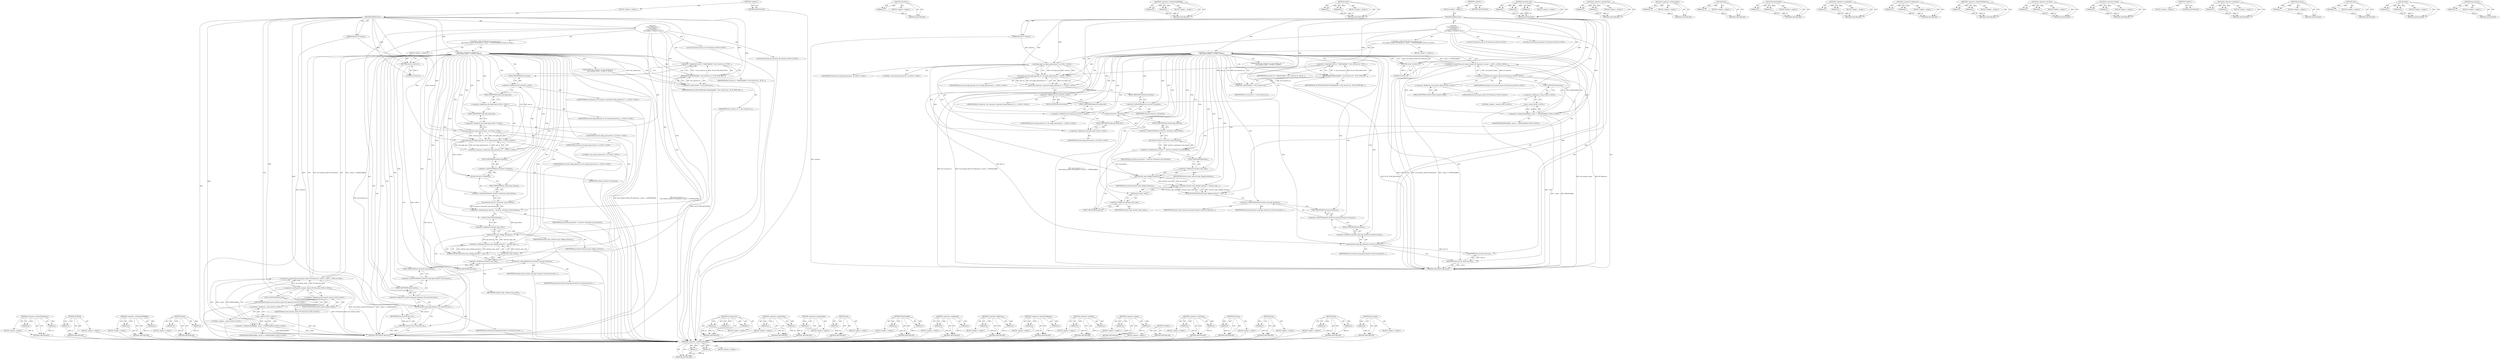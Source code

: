 digraph "pp_instance" {
vulnerable_193 [label=<(METHOD,&lt;operator&gt;.indirectIndexAccess)>];
vulnerable_194 [label=<(PARAM,p1)>];
vulnerable_195 [label=<(PARAM,p2)>];
vulnerable_196 [label=<(BLOCK,&lt;empty&gt;,&lt;empty&gt;)>];
vulnerable_197 [label=<(METHOD_RETURN,ANY)>];
vulnerable_175 [label=<(METHOD,DCHECK)>];
vulnerable_176 [label=<(PARAM,p1)>];
vulnerable_177 [label=<(BLOCK,&lt;empty&gt;,&lt;empty&gt;)>];
vulnerable_178 [label=<(METHOD_RETURN,ANY)>];
vulnerable_128 [label=<(METHOD,&lt;operator&gt;.arithmeticShiftRight)>];
vulnerable_129 [label=<(PARAM,p1)>];
vulnerable_130 [label=<(PARAM,p2)>];
vulnerable_131 [label=<(BLOCK,&lt;empty&gt;,&lt;empty&gt;)>];
vulnerable_132 [label=<(METHOD_RETURN,ANY)>];
vulnerable_151 [label=<(METHOD,insert)>];
vulnerable_152 [label=<(PARAM,p1)>];
vulnerable_153 [label=<(PARAM,p2)>];
vulnerable_154 [label=<(BLOCK,&lt;empty&gt;,&lt;empty&gt;)>];
vulnerable_155 [label=<(METHOD_RETURN,ANY)>];
vulnerable_6 [label=<(METHOD,&lt;global&gt;)<SUB>1</SUB>>];
vulnerable_7 [label=<(BLOCK,&lt;empty&gt;,&lt;empty&gt;)<SUB>1</SUB>>];
vulnerable_8 [label=<(METHOD,AddResource)<SUB>1</SUB>>];
vulnerable_9 [label=<(PARAM,Resource* resource)<SUB>1</SUB>>];
vulnerable_10 [label="<(BLOCK,{
   if (last_resource_id_ ==
      (std::numer...,{
   if (last_resource_id_ ==
      (std::numer...)<SUB>1</SUB>>"];
vulnerable_11 [label="<(CONTROL_STRUCTURE,IF,if (last_resource_id_ ==
      (std::numeric_limits&lt;PP_Resource&gt;::max() &gt;&gt; kPPIdTypeBits)))<SUB>2</SUB>>"];
vulnerable_12 [label="<(&lt;operator&gt;.equals,last_resource_id_ ==
      (std::numeric_limits...)<SUB>2</SUB>>"];
vulnerable_13 [label="<(IDENTIFIER,last_resource_id_,last_resource_id_ ==
      (std::numeric_limits...)<SUB>2</SUB>>"];
vulnerable_14 [label="<(&lt;operator&gt;.greaterThan,std::numeric_limits&lt;PP_Resource&gt;::max() &gt;&gt; kPPI...)<SUB>3</SUB>>"];
vulnerable_15 [label="<(&lt;operator&gt;.lessThan,std::numeric_limits&lt;PP_Resource)<SUB>3</SUB>>"];
vulnerable_16 [label="<(&lt;operator&gt;.fieldAccess,std::numeric_limits)<SUB>3</SUB>>"];
vulnerable_17 [label="<(IDENTIFIER,std,std::numeric_limits&lt;PP_Resource)<SUB>3</SUB>>"];
vulnerable_18 [label=<(FIELD_IDENTIFIER,numeric_limits,numeric_limits)<SUB>3</SUB>>];
vulnerable_19 [label="<(IDENTIFIER,PP_Resource,std::numeric_limits&lt;PP_Resource)<SUB>3</SUB>>"];
vulnerable_20 [label="<(&lt;operator&gt;.arithmeticShiftRight,::max() &gt;&gt; kPPIdTypeBits)<SUB>3</SUB>>"];
vulnerable_21 [label="<(max,::max())<SUB>3</SUB>>"];
vulnerable_22 [label="<(&lt;operator&gt;.fieldAccess,::max)<SUB>3</SUB>>"];
vulnerable_23 [label="<(LITERAL,&lt;global&gt;,::max())<SUB>3</SUB>>"];
vulnerable_24 [label=<(FIELD_IDENTIFIER,max,max)<SUB>3</SUB>>];
vulnerable_25 [label="<(IDENTIFIER,kPPIdTypeBits,::max() &gt;&gt; kPPIdTypeBits)<SUB>3</SUB>>"];
vulnerable_26 [label=<(BLOCK,&lt;empty&gt;,&lt;empty&gt;)<SUB>4</SUB>>];
vulnerable_27 [label=<(RETURN,return 0;,return 0;)<SUB>4</SUB>>];
vulnerable_28 [label=<(LITERAL,0,return 0;)<SUB>4</SUB>>];
vulnerable_29 [label="<(LOCAL,PP_Resource new_id: PP_Resource)<SUB>6</SUB>>"];
vulnerable_30 [label=<(&lt;operator&gt;.assignment,new_id = MakeTypedId(++last_resource_id_, PP_ID...)<SUB>6</SUB>>];
vulnerable_31 [label=<(IDENTIFIER,new_id,new_id = MakeTypedId(++last_resource_id_, PP_ID...)<SUB>6</SUB>>];
vulnerable_32 [label=<(MakeTypedId,MakeTypedId(++last_resource_id_, PP_ID_TYPE_RES...)<SUB>6</SUB>>];
vulnerable_33 [label=<(&lt;operator&gt;.preIncrement,++last_resource_id_)<SUB>6</SUB>>];
vulnerable_34 [label=<(IDENTIFIER,last_resource_id_,++last_resource_id_)<SUB>6</SUB>>];
vulnerable_35 [label=<(IDENTIFIER,PP_ID_TYPE_RESOURCE,MakeTypedId(++last_resource_id_, PP_ID_TYPE_RES...)<SUB>6</SUB>>];
vulnerable_36 [label="<(insert,live_resources_.insert(std::make_pair(new_id, s...)<SUB>7</SUB>>"];
vulnerable_37 [label=<(&lt;operator&gt;.fieldAccess,live_resources_.insert)<SUB>7</SUB>>];
vulnerable_38 [label="<(IDENTIFIER,live_resources_,live_resources_.insert(std::make_pair(new_id, s...)<SUB>7</SUB>>"];
vulnerable_39 [label=<(FIELD_IDENTIFIER,insert,insert)<SUB>7</SUB>>];
vulnerable_40 [label="<(std.make_pair,std::make_pair(new_id, std::make_pair(resource,...)<SUB>7</SUB>>"];
vulnerable_41 [label="<(&lt;operator&gt;.fieldAccess,std::make_pair)<SUB>7</SUB>>"];
vulnerable_42 [label="<(IDENTIFIER,std,std::make_pair(new_id, std::make_pair(resource,...)<SUB>7</SUB>>"];
vulnerable_43 [label=<(FIELD_IDENTIFIER,make_pair,make_pair)<SUB>7</SUB>>];
vulnerable_44 [label="<(IDENTIFIER,new_id,std::make_pair(new_id, std::make_pair(resource,...)<SUB>7</SUB>>"];
vulnerable_45 [label="<(std.make_pair,std::make_pair(resource, 1))<SUB>7</SUB>>"];
vulnerable_46 [label="<(&lt;operator&gt;.fieldAccess,std::make_pair)<SUB>7</SUB>>"];
vulnerable_47 [label="<(IDENTIFIER,std,std::make_pair(resource, 1))<SUB>7</SUB>>"];
vulnerable_48 [label=<(FIELD_IDENTIFIER,make_pair,make_pair)<SUB>7</SUB>>];
vulnerable_49 [label="<(IDENTIFIER,resource,std::make_pair(resource, 1))<SUB>7</SUB>>"];
vulnerable_50 [label="<(LITERAL,1,std::make_pair(resource, 1))<SUB>7</SUB>>"];
vulnerable_51 [label="<(LOCAL,PP_Instance pp_instance: PP_Instance)<SUB>9</SUB>>"];
vulnerable_52 [label=<(&lt;operator&gt;.assignment,pp_instance = resource-&gt;instance()-&gt;pp_instance())<SUB>9</SUB>>];
vulnerable_53 [label=<(IDENTIFIER,pp_instance,pp_instance = resource-&gt;instance()-&gt;pp_instance())<SUB>9</SUB>>];
vulnerable_54 [label=<(pp_instance,resource-&gt;instance()-&gt;pp_instance())<SUB>9</SUB>>];
vulnerable_55 [label=<(&lt;operator&gt;.indirectFieldAccess,resource-&gt;instance()-&gt;pp_instance)<SUB>9</SUB>>];
vulnerable_56 [label=<(instance,resource-&gt;instance())<SUB>9</SUB>>];
vulnerable_57 [label=<(&lt;operator&gt;.indirectFieldAccess,resource-&gt;instance)<SUB>9</SUB>>];
vulnerable_58 [label=<(IDENTIFIER,resource,resource-&gt;instance())<SUB>9</SUB>>];
vulnerable_59 [label=<(FIELD_IDENTIFIER,instance,instance)<SUB>9</SUB>>];
vulnerable_60 [label=<(FIELD_IDENTIFIER,pp_instance,pp_instance)<SUB>9</SUB>>];
vulnerable_61 [label=<(DCHECK,DCHECK(instance_map_.find(pp_instance) != insta...)<SUB>10</SUB>>];
vulnerable_62 [label=<(&lt;operator&gt;.notEquals,instance_map_.find(pp_instance) != instance_map...)<SUB>10</SUB>>];
vulnerable_63 [label=<(find,instance_map_.find(pp_instance))<SUB>10</SUB>>];
vulnerable_64 [label=<(&lt;operator&gt;.fieldAccess,instance_map_.find)<SUB>10</SUB>>];
vulnerable_65 [label=<(IDENTIFIER,instance_map_,instance_map_.find(pp_instance))<SUB>10</SUB>>];
vulnerable_66 [label=<(FIELD_IDENTIFIER,find,find)<SUB>10</SUB>>];
vulnerable_67 [label=<(IDENTIFIER,pp_instance,instance_map_.find(pp_instance))<SUB>10</SUB>>];
vulnerable_68 [label=<(end,instance_map_.end())<SUB>10</SUB>>];
vulnerable_69 [label=<(&lt;operator&gt;.fieldAccess,instance_map_.end)<SUB>10</SUB>>];
vulnerable_70 [label=<(IDENTIFIER,instance_map_,instance_map_.end())<SUB>10</SUB>>];
vulnerable_71 [label=<(FIELD_IDENTIFIER,end,end)<SUB>10</SUB>>];
vulnerable_72 [label=<(insert,instance_map_[pp_instance]-&gt;resources.insert(ne...)<SUB>11</SUB>>];
vulnerable_73 [label=<(&lt;operator&gt;.fieldAccess,instance_map_[pp_instance]-&gt;resources.insert)<SUB>11</SUB>>];
vulnerable_74 [label=<(&lt;operator&gt;.indirectFieldAccess,instance_map_[pp_instance]-&gt;resources)<SUB>11</SUB>>];
vulnerable_75 [label=<(&lt;operator&gt;.indirectIndexAccess,instance_map_[pp_instance])<SUB>11</SUB>>];
vulnerable_76 [label=<(IDENTIFIER,instance_map_,instance_map_[pp_instance]-&gt;resources.insert(ne...)<SUB>11</SUB>>];
vulnerable_77 [label=<(IDENTIFIER,pp_instance,instance_map_[pp_instance]-&gt;resources.insert(ne...)<SUB>11</SUB>>];
vulnerable_78 [label=<(FIELD_IDENTIFIER,resources,resources)<SUB>11</SUB>>];
vulnerable_79 [label=<(FIELD_IDENTIFIER,insert,insert)<SUB>11</SUB>>];
vulnerable_80 [label=<(IDENTIFIER,new_id,instance_map_[pp_instance]-&gt;resources.insert(ne...)<SUB>11</SUB>>];
vulnerable_81 [label=<(RETURN,return new_id;,return new_id;)<SUB>12</SUB>>];
vulnerable_82 [label=<(IDENTIFIER,new_id,return new_id;)<SUB>12</SUB>>];
vulnerable_83 [label=<(METHOD_RETURN,PP_Resource)<SUB>1</SUB>>];
vulnerable_85 [label=<(METHOD_RETURN,ANY)<SUB>1</SUB>>];
vulnerable_156 [label=<(METHOD,std.make_pair)>];
vulnerable_157 [label=<(PARAM,p1)>];
vulnerable_158 [label=<(PARAM,p2)>];
vulnerable_159 [label=<(PARAM,p3)>];
vulnerable_160 [label=<(BLOCK,&lt;empty&gt;,&lt;empty&gt;)>];
vulnerable_161 [label=<(METHOD_RETURN,ANY)>];
vulnerable_113 [label=<(METHOD,&lt;operator&gt;.greaterThan)>];
vulnerable_114 [label=<(PARAM,p1)>];
vulnerable_115 [label=<(PARAM,p2)>];
vulnerable_116 [label=<(BLOCK,&lt;empty&gt;,&lt;empty&gt;)>];
vulnerable_117 [label=<(METHOD_RETURN,ANY)>];
vulnerable_147 [label=<(METHOD,&lt;operator&gt;.preIncrement)>];
vulnerable_148 [label=<(PARAM,p1)>];
vulnerable_149 [label=<(BLOCK,&lt;empty&gt;,&lt;empty&gt;)>];
vulnerable_150 [label=<(METHOD_RETURN,ANY)>];
vulnerable_189 [label=<(METHOD,end)>];
vulnerable_190 [label=<(PARAM,p1)>];
vulnerable_191 [label=<(BLOCK,&lt;empty&gt;,&lt;empty&gt;)>];
vulnerable_192 [label=<(METHOD_RETURN,ANY)>];
vulnerable_142 [label=<(METHOD,MakeTypedId)>];
vulnerable_143 [label=<(PARAM,p1)>];
vulnerable_144 [label=<(PARAM,p2)>];
vulnerable_145 [label=<(BLOCK,&lt;empty&gt;,&lt;empty&gt;)>];
vulnerable_146 [label=<(METHOD_RETURN,ANY)>];
vulnerable_137 [label=<(METHOD,&lt;operator&gt;.assignment)>];
vulnerable_138 [label=<(PARAM,p1)>];
vulnerable_139 [label=<(PARAM,p2)>];
vulnerable_140 [label=<(BLOCK,&lt;empty&gt;,&lt;empty&gt;)>];
vulnerable_141 [label=<(METHOD_RETURN,ANY)>];
vulnerable_123 [label=<(METHOD,&lt;operator&gt;.fieldAccess)>];
vulnerable_124 [label=<(PARAM,p1)>];
vulnerable_125 [label=<(PARAM,p2)>];
vulnerable_126 [label=<(BLOCK,&lt;empty&gt;,&lt;empty&gt;)>];
vulnerable_127 [label=<(METHOD_RETURN,ANY)>];
vulnerable_166 [label=<(METHOD,&lt;operator&gt;.indirectFieldAccess)>];
vulnerable_167 [label=<(PARAM,p1)>];
vulnerable_168 [label=<(PARAM,p2)>];
vulnerable_169 [label=<(BLOCK,&lt;empty&gt;,&lt;empty&gt;)>];
vulnerable_170 [label=<(METHOD_RETURN,ANY)>];
vulnerable_118 [label=<(METHOD,&lt;operator&gt;.lessThan)>];
vulnerable_119 [label=<(PARAM,p1)>];
vulnerable_120 [label=<(PARAM,p2)>];
vulnerable_121 [label=<(BLOCK,&lt;empty&gt;,&lt;empty&gt;)>];
vulnerable_122 [label=<(METHOD_RETURN,ANY)>];
vulnerable_108 [label=<(METHOD,&lt;operator&gt;.equals)>];
vulnerable_109 [label=<(PARAM,p1)>];
vulnerable_110 [label=<(PARAM,p2)>];
vulnerable_111 [label=<(BLOCK,&lt;empty&gt;,&lt;empty&gt;)>];
vulnerable_112 [label=<(METHOD_RETURN,ANY)>];
vulnerable_102 [label=<(METHOD,&lt;global&gt;)<SUB>1</SUB>>];
vulnerable_103 [label=<(BLOCK,&lt;empty&gt;,&lt;empty&gt;)>];
vulnerable_104 [label=<(METHOD_RETURN,ANY)>];
vulnerable_179 [label=<(METHOD,&lt;operator&gt;.notEquals)>];
vulnerable_180 [label=<(PARAM,p1)>];
vulnerable_181 [label=<(PARAM,p2)>];
vulnerable_182 [label=<(BLOCK,&lt;empty&gt;,&lt;empty&gt;)>];
vulnerable_183 [label=<(METHOD_RETURN,ANY)>];
vulnerable_171 [label=<(METHOD,instance)>];
vulnerable_172 [label=<(PARAM,p1)>];
vulnerable_173 [label=<(BLOCK,&lt;empty&gt;,&lt;empty&gt;)>];
vulnerable_174 [label=<(METHOD_RETURN,ANY)>];
vulnerable_133 [label=<(METHOD,max)>];
vulnerable_134 [label=<(PARAM,p1)>];
vulnerable_135 [label=<(BLOCK,&lt;empty&gt;,&lt;empty&gt;)>];
vulnerable_136 [label=<(METHOD_RETURN,ANY)>];
vulnerable_184 [label=<(METHOD,find)>];
vulnerable_185 [label=<(PARAM,p1)>];
vulnerable_186 [label=<(PARAM,p2)>];
vulnerable_187 [label=<(BLOCK,&lt;empty&gt;,&lt;empty&gt;)>];
vulnerable_188 [label=<(METHOD_RETURN,ANY)>];
vulnerable_162 [label=<(METHOD,pp_instance)>];
vulnerable_163 [label=<(PARAM,p1)>];
vulnerable_164 [label=<(BLOCK,&lt;empty&gt;,&lt;empty&gt;)>];
vulnerable_165 [label=<(METHOD_RETURN,ANY)>];
fixed_193 [label=<(METHOD,&lt;operator&gt;.indirectIndexAccess)>];
fixed_194 [label=<(PARAM,p1)>];
fixed_195 [label=<(PARAM,p2)>];
fixed_196 [label=<(BLOCK,&lt;empty&gt;,&lt;empty&gt;)>];
fixed_197 [label=<(METHOD_RETURN,ANY)>];
fixed_175 [label=<(METHOD,DCHECK)>];
fixed_176 [label=<(PARAM,p1)>];
fixed_177 [label=<(BLOCK,&lt;empty&gt;,&lt;empty&gt;)>];
fixed_178 [label=<(METHOD_RETURN,ANY)>];
fixed_128 [label=<(METHOD,&lt;operator&gt;.arithmeticShiftRight)>];
fixed_129 [label=<(PARAM,p1)>];
fixed_130 [label=<(PARAM,p2)>];
fixed_131 [label=<(BLOCK,&lt;empty&gt;,&lt;empty&gt;)>];
fixed_132 [label=<(METHOD_RETURN,ANY)>];
fixed_151 [label=<(METHOD,insert)>];
fixed_152 [label=<(PARAM,p1)>];
fixed_153 [label=<(PARAM,p2)>];
fixed_154 [label=<(BLOCK,&lt;empty&gt;,&lt;empty&gt;)>];
fixed_155 [label=<(METHOD_RETURN,ANY)>];
fixed_6 [label=<(METHOD,&lt;global&gt;)<SUB>1</SUB>>];
fixed_7 [label=<(BLOCK,&lt;empty&gt;,&lt;empty&gt;)<SUB>1</SUB>>];
fixed_8 [label=<(METHOD,AddResource)<SUB>1</SUB>>];
fixed_9 [label=<(PARAM,Resource* resource)<SUB>1</SUB>>];
fixed_10 [label="<(BLOCK,{
   if (last_resource_id_ ==
      (std::numer...,{
   if (last_resource_id_ ==
      (std::numer...)<SUB>1</SUB>>"];
fixed_11 [label="<(CONTROL_STRUCTURE,IF,if (last_resource_id_ ==
      (std::numeric_limits&lt;PP_Resource&gt;::max() &gt;&gt; kPPIdTypeBits)))<SUB>2</SUB>>"];
fixed_12 [label="<(&lt;operator&gt;.equals,last_resource_id_ ==
      (std::numeric_limits...)<SUB>2</SUB>>"];
fixed_13 [label="<(IDENTIFIER,last_resource_id_,last_resource_id_ ==
      (std::numeric_limits...)<SUB>2</SUB>>"];
fixed_14 [label="<(&lt;operator&gt;.greaterThan,std::numeric_limits&lt;PP_Resource&gt;::max() &gt;&gt; kPPI...)<SUB>3</SUB>>"];
fixed_15 [label="<(&lt;operator&gt;.lessThan,std::numeric_limits&lt;PP_Resource)<SUB>3</SUB>>"];
fixed_16 [label="<(&lt;operator&gt;.fieldAccess,std::numeric_limits)<SUB>3</SUB>>"];
fixed_17 [label="<(IDENTIFIER,std,std::numeric_limits&lt;PP_Resource)<SUB>3</SUB>>"];
fixed_18 [label=<(FIELD_IDENTIFIER,numeric_limits,numeric_limits)<SUB>3</SUB>>];
fixed_19 [label="<(IDENTIFIER,PP_Resource,std::numeric_limits&lt;PP_Resource)<SUB>3</SUB>>"];
fixed_20 [label="<(&lt;operator&gt;.arithmeticShiftRight,::max() &gt;&gt; kPPIdTypeBits)<SUB>3</SUB>>"];
fixed_21 [label="<(max,::max())<SUB>3</SUB>>"];
fixed_22 [label="<(&lt;operator&gt;.fieldAccess,::max)<SUB>3</SUB>>"];
fixed_23 [label="<(LITERAL,&lt;global&gt;,::max())<SUB>3</SUB>>"];
fixed_24 [label=<(FIELD_IDENTIFIER,max,max)<SUB>3</SUB>>];
fixed_25 [label="<(IDENTIFIER,kPPIdTypeBits,::max() &gt;&gt; kPPIdTypeBits)<SUB>3</SUB>>"];
fixed_26 [label=<(BLOCK,&lt;empty&gt;,&lt;empty&gt;)<SUB>4</SUB>>];
fixed_27 [label=<(RETURN,return 0;,return 0;)<SUB>4</SUB>>];
fixed_28 [label=<(LITERAL,0,return 0;)<SUB>4</SUB>>];
fixed_29 [label="<(LOCAL,PP_Resource new_id: PP_Resource)<SUB>6</SUB>>"];
fixed_30 [label=<(&lt;operator&gt;.assignment,new_id = MakeTypedId(++last_resource_id_, PP_ID...)<SUB>6</SUB>>];
fixed_31 [label=<(IDENTIFIER,new_id,new_id = MakeTypedId(++last_resource_id_, PP_ID...)<SUB>6</SUB>>];
fixed_32 [label=<(MakeTypedId,MakeTypedId(++last_resource_id_, PP_ID_TYPE_RES...)<SUB>6</SUB>>];
fixed_33 [label=<(&lt;operator&gt;.preIncrement,++last_resource_id_)<SUB>6</SUB>>];
fixed_34 [label=<(IDENTIFIER,last_resource_id_,++last_resource_id_)<SUB>6</SUB>>];
fixed_35 [label=<(IDENTIFIER,PP_ID_TYPE_RESOURCE,MakeTypedId(++last_resource_id_, PP_ID_TYPE_RES...)<SUB>6</SUB>>];
fixed_36 [label="<(insert,live_resources_.insert(std::make_pair(new_id, s...)<SUB>7</SUB>>"];
fixed_37 [label=<(&lt;operator&gt;.fieldAccess,live_resources_.insert)<SUB>7</SUB>>];
fixed_38 [label="<(IDENTIFIER,live_resources_,live_resources_.insert(std::make_pair(new_id, s...)<SUB>7</SUB>>"];
fixed_39 [label=<(FIELD_IDENTIFIER,insert,insert)<SUB>7</SUB>>];
fixed_40 [label="<(std.make_pair,std::make_pair(new_id, std::make_pair(resource,...)<SUB>7</SUB>>"];
fixed_41 [label="<(&lt;operator&gt;.fieldAccess,std::make_pair)<SUB>7</SUB>>"];
fixed_42 [label="<(IDENTIFIER,std,std::make_pair(new_id, std::make_pair(resource,...)<SUB>7</SUB>>"];
fixed_43 [label=<(FIELD_IDENTIFIER,make_pair,make_pair)<SUB>7</SUB>>];
fixed_44 [label="<(IDENTIFIER,new_id,std::make_pair(new_id, std::make_pair(resource,...)<SUB>7</SUB>>"];
fixed_45 [label="<(std.make_pair,std::make_pair(resource, 1))<SUB>7</SUB>>"];
fixed_46 [label="<(&lt;operator&gt;.fieldAccess,std::make_pair)<SUB>7</SUB>>"];
fixed_47 [label="<(IDENTIFIER,std,std::make_pair(resource, 1))<SUB>7</SUB>>"];
fixed_48 [label=<(FIELD_IDENTIFIER,make_pair,make_pair)<SUB>7</SUB>>];
fixed_49 [label="<(IDENTIFIER,resource,std::make_pair(resource, 1))<SUB>7</SUB>>"];
fixed_50 [label="<(LITERAL,1,std::make_pair(resource, 1))<SUB>7</SUB>>"];
fixed_51 [label="<(LOCAL,PP_Instance pp_instance: PP_Instance)<SUB>9</SUB>>"];
fixed_52 [label=<(&lt;operator&gt;.assignment,pp_instance = resource-&gt;instance()-&gt;pp_instance())<SUB>9</SUB>>];
fixed_53 [label=<(IDENTIFIER,pp_instance,pp_instance = resource-&gt;instance()-&gt;pp_instance())<SUB>9</SUB>>];
fixed_54 [label=<(pp_instance,resource-&gt;instance()-&gt;pp_instance())<SUB>9</SUB>>];
fixed_55 [label=<(&lt;operator&gt;.indirectFieldAccess,resource-&gt;instance()-&gt;pp_instance)<SUB>9</SUB>>];
fixed_56 [label=<(instance,resource-&gt;instance())<SUB>9</SUB>>];
fixed_57 [label=<(&lt;operator&gt;.indirectFieldAccess,resource-&gt;instance)<SUB>9</SUB>>];
fixed_58 [label=<(IDENTIFIER,resource,resource-&gt;instance())<SUB>9</SUB>>];
fixed_59 [label=<(FIELD_IDENTIFIER,instance,instance)<SUB>9</SUB>>];
fixed_60 [label=<(FIELD_IDENTIFIER,pp_instance,pp_instance)<SUB>9</SUB>>];
fixed_61 [label=<(DCHECK,DCHECK(instance_map_.find(pp_instance) != insta...)<SUB>10</SUB>>];
fixed_62 [label=<(&lt;operator&gt;.notEquals,instance_map_.find(pp_instance) != instance_map...)<SUB>10</SUB>>];
fixed_63 [label=<(find,instance_map_.find(pp_instance))<SUB>10</SUB>>];
fixed_64 [label=<(&lt;operator&gt;.fieldAccess,instance_map_.find)<SUB>10</SUB>>];
fixed_65 [label=<(IDENTIFIER,instance_map_,instance_map_.find(pp_instance))<SUB>10</SUB>>];
fixed_66 [label=<(FIELD_IDENTIFIER,find,find)<SUB>10</SUB>>];
fixed_67 [label=<(IDENTIFIER,pp_instance,instance_map_.find(pp_instance))<SUB>10</SUB>>];
fixed_68 [label=<(end,instance_map_.end())<SUB>10</SUB>>];
fixed_69 [label=<(&lt;operator&gt;.fieldAccess,instance_map_.end)<SUB>10</SUB>>];
fixed_70 [label=<(IDENTIFIER,instance_map_,instance_map_.end())<SUB>10</SUB>>];
fixed_71 [label=<(FIELD_IDENTIFIER,end,end)<SUB>10</SUB>>];
fixed_72 [label=<(insert,instance_map_[pp_instance]-&gt;ref_resources.inser...)<SUB>11</SUB>>];
fixed_73 [label=<(&lt;operator&gt;.fieldAccess,instance_map_[pp_instance]-&gt;ref_resources.insert)<SUB>11</SUB>>];
fixed_74 [label=<(&lt;operator&gt;.indirectFieldAccess,instance_map_[pp_instance]-&gt;ref_resources)<SUB>11</SUB>>];
fixed_75 [label=<(&lt;operator&gt;.indirectIndexAccess,instance_map_[pp_instance])<SUB>11</SUB>>];
fixed_76 [label=<(IDENTIFIER,instance_map_,instance_map_[pp_instance]-&gt;ref_resources.inser...)<SUB>11</SUB>>];
fixed_77 [label=<(IDENTIFIER,pp_instance,instance_map_[pp_instance]-&gt;ref_resources.inser...)<SUB>11</SUB>>];
fixed_78 [label=<(FIELD_IDENTIFIER,ref_resources,ref_resources)<SUB>11</SUB>>];
fixed_79 [label=<(FIELD_IDENTIFIER,insert,insert)<SUB>11</SUB>>];
fixed_80 [label=<(IDENTIFIER,new_id,instance_map_[pp_instance]-&gt;ref_resources.inser...)<SUB>11</SUB>>];
fixed_81 [label=<(RETURN,return new_id;,return new_id;)<SUB>12</SUB>>];
fixed_82 [label=<(IDENTIFIER,new_id,return new_id;)<SUB>12</SUB>>];
fixed_83 [label=<(METHOD_RETURN,PP_Resource)<SUB>1</SUB>>];
fixed_85 [label=<(METHOD_RETURN,ANY)<SUB>1</SUB>>];
fixed_156 [label=<(METHOD,std.make_pair)>];
fixed_157 [label=<(PARAM,p1)>];
fixed_158 [label=<(PARAM,p2)>];
fixed_159 [label=<(PARAM,p3)>];
fixed_160 [label=<(BLOCK,&lt;empty&gt;,&lt;empty&gt;)>];
fixed_161 [label=<(METHOD_RETURN,ANY)>];
fixed_113 [label=<(METHOD,&lt;operator&gt;.greaterThan)>];
fixed_114 [label=<(PARAM,p1)>];
fixed_115 [label=<(PARAM,p2)>];
fixed_116 [label=<(BLOCK,&lt;empty&gt;,&lt;empty&gt;)>];
fixed_117 [label=<(METHOD_RETURN,ANY)>];
fixed_147 [label=<(METHOD,&lt;operator&gt;.preIncrement)>];
fixed_148 [label=<(PARAM,p1)>];
fixed_149 [label=<(BLOCK,&lt;empty&gt;,&lt;empty&gt;)>];
fixed_150 [label=<(METHOD_RETURN,ANY)>];
fixed_189 [label=<(METHOD,end)>];
fixed_190 [label=<(PARAM,p1)>];
fixed_191 [label=<(BLOCK,&lt;empty&gt;,&lt;empty&gt;)>];
fixed_192 [label=<(METHOD_RETURN,ANY)>];
fixed_142 [label=<(METHOD,MakeTypedId)>];
fixed_143 [label=<(PARAM,p1)>];
fixed_144 [label=<(PARAM,p2)>];
fixed_145 [label=<(BLOCK,&lt;empty&gt;,&lt;empty&gt;)>];
fixed_146 [label=<(METHOD_RETURN,ANY)>];
fixed_137 [label=<(METHOD,&lt;operator&gt;.assignment)>];
fixed_138 [label=<(PARAM,p1)>];
fixed_139 [label=<(PARAM,p2)>];
fixed_140 [label=<(BLOCK,&lt;empty&gt;,&lt;empty&gt;)>];
fixed_141 [label=<(METHOD_RETURN,ANY)>];
fixed_123 [label=<(METHOD,&lt;operator&gt;.fieldAccess)>];
fixed_124 [label=<(PARAM,p1)>];
fixed_125 [label=<(PARAM,p2)>];
fixed_126 [label=<(BLOCK,&lt;empty&gt;,&lt;empty&gt;)>];
fixed_127 [label=<(METHOD_RETURN,ANY)>];
fixed_166 [label=<(METHOD,&lt;operator&gt;.indirectFieldAccess)>];
fixed_167 [label=<(PARAM,p1)>];
fixed_168 [label=<(PARAM,p2)>];
fixed_169 [label=<(BLOCK,&lt;empty&gt;,&lt;empty&gt;)>];
fixed_170 [label=<(METHOD_RETURN,ANY)>];
fixed_118 [label=<(METHOD,&lt;operator&gt;.lessThan)>];
fixed_119 [label=<(PARAM,p1)>];
fixed_120 [label=<(PARAM,p2)>];
fixed_121 [label=<(BLOCK,&lt;empty&gt;,&lt;empty&gt;)>];
fixed_122 [label=<(METHOD_RETURN,ANY)>];
fixed_108 [label=<(METHOD,&lt;operator&gt;.equals)>];
fixed_109 [label=<(PARAM,p1)>];
fixed_110 [label=<(PARAM,p2)>];
fixed_111 [label=<(BLOCK,&lt;empty&gt;,&lt;empty&gt;)>];
fixed_112 [label=<(METHOD_RETURN,ANY)>];
fixed_102 [label=<(METHOD,&lt;global&gt;)<SUB>1</SUB>>];
fixed_103 [label=<(BLOCK,&lt;empty&gt;,&lt;empty&gt;)>];
fixed_104 [label=<(METHOD_RETURN,ANY)>];
fixed_179 [label=<(METHOD,&lt;operator&gt;.notEquals)>];
fixed_180 [label=<(PARAM,p1)>];
fixed_181 [label=<(PARAM,p2)>];
fixed_182 [label=<(BLOCK,&lt;empty&gt;,&lt;empty&gt;)>];
fixed_183 [label=<(METHOD_RETURN,ANY)>];
fixed_171 [label=<(METHOD,instance)>];
fixed_172 [label=<(PARAM,p1)>];
fixed_173 [label=<(BLOCK,&lt;empty&gt;,&lt;empty&gt;)>];
fixed_174 [label=<(METHOD_RETURN,ANY)>];
fixed_133 [label=<(METHOD,max)>];
fixed_134 [label=<(PARAM,p1)>];
fixed_135 [label=<(BLOCK,&lt;empty&gt;,&lt;empty&gt;)>];
fixed_136 [label=<(METHOD_RETURN,ANY)>];
fixed_184 [label=<(METHOD,find)>];
fixed_185 [label=<(PARAM,p1)>];
fixed_186 [label=<(PARAM,p2)>];
fixed_187 [label=<(BLOCK,&lt;empty&gt;,&lt;empty&gt;)>];
fixed_188 [label=<(METHOD_RETURN,ANY)>];
fixed_162 [label=<(METHOD,pp_instance)>];
fixed_163 [label=<(PARAM,p1)>];
fixed_164 [label=<(BLOCK,&lt;empty&gt;,&lt;empty&gt;)>];
fixed_165 [label=<(METHOD_RETURN,ANY)>];
vulnerable_193 -> vulnerable_194  [key=0, label="AST: "];
vulnerable_193 -> vulnerable_194  [key=1, label="DDG: "];
vulnerable_193 -> vulnerable_196  [key=0, label="AST: "];
vulnerable_193 -> vulnerable_195  [key=0, label="AST: "];
vulnerable_193 -> vulnerable_195  [key=1, label="DDG: "];
vulnerable_193 -> vulnerable_197  [key=0, label="AST: "];
vulnerable_193 -> vulnerable_197  [key=1, label="CFG: "];
vulnerable_194 -> vulnerable_197  [key=0, label="DDG: p1"];
vulnerable_195 -> vulnerable_197  [key=0, label="DDG: p2"];
vulnerable_175 -> vulnerable_176  [key=0, label="AST: "];
vulnerable_175 -> vulnerable_176  [key=1, label="DDG: "];
vulnerable_175 -> vulnerable_177  [key=0, label="AST: "];
vulnerable_175 -> vulnerable_178  [key=0, label="AST: "];
vulnerable_175 -> vulnerable_178  [key=1, label="CFG: "];
vulnerable_176 -> vulnerable_178  [key=0, label="DDG: p1"];
vulnerable_128 -> vulnerable_129  [key=0, label="AST: "];
vulnerable_128 -> vulnerable_129  [key=1, label="DDG: "];
vulnerable_128 -> vulnerable_131  [key=0, label="AST: "];
vulnerable_128 -> vulnerable_130  [key=0, label="AST: "];
vulnerable_128 -> vulnerable_130  [key=1, label="DDG: "];
vulnerable_128 -> vulnerable_132  [key=0, label="AST: "];
vulnerable_128 -> vulnerable_132  [key=1, label="CFG: "];
vulnerable_129 -> vulnerable_132  [key=0, label="DDG: p1"];
vulnerable_130 -> vulnerable_132  [key=0, label="DDG: p2"];
vulnerable_151 -> vulnerable_152  [key=0, label="AST: "];
vulnerable_151 -> vulnerable_152  [key=1, label="DDG: "];
vulnerable_151 -> vulnerable_154  [key=0, label="AST: "];
vulnerable_151 -> vulnerable_153  [key=0, label="AST: "];
vulnerable_151 -> vulnerable_153  [key=1, label="DDG: "];
vulnerable_151 -> vulnerable_155  [key=0, label="AST: "];
vulnerable_151 -> vulnerable_155  [key=1, label="CFG: "];
vulnerable_152 -> vulnerable_155  [key=0, label="DDG: p1"];
vulnerable_153 -> vulnerable_155  [key=0, label="DDG: p2"];
vulnerable_6 -> vulnerable_7  [key=0, label="AST: "];
vulnerable_6 -> vulnerable_85  [key=0, label="AST: "];
vulnerable_6 -> vulnerable_85  [key=1, label="CFG: "];
vulnerable_7 -> vulnerable_8  [key=0, label="AST: "];
vulnerable_8 -> vulnerable_9  [key=0, label="AST: "];
vulnerable_8 -> vulnerable_9  [key=1, label="DDG: "];
vulnerable_8 -> vulnerable_10  [key=0, label="AST: "];
vulnerable_8 -> vulnerable_83  [key=0, label="AST: "];
vulnerable_8 -> vulnerable_18  [key=0, label="CFG: "];
vulnerable_8 -> vulnerable_72  [key=0, label="DDG: "];
vulnerable_8 -> vulnerable_82  [key=0, label="DDG: "];
vulnerable_8 -> vulnerable_12  [key=0, label="DDG: "];
vulnerable_8 -> vulnerable_27  [key=0, label="DDG: "];
vulnerable_8 -> vulnerable_32  [key=0, label="DDG: "];
vulnerable_8 -> vulnerable_40  [key=0, label="DDG: "];
vulnerable_8 -> vulnerable_28  [key=0, label="DDG: "];
vulnerable_8 -> vulnerable_33  [key=0, label="DDG: "];
vulnerable_8 -> vulnerable_45  [key=0, label="DDG: "];
vulnerable_8 -> vulnerable_63  [key=0, label="DDG: "];
vulnerable_8 -> vulnerable_15  [key=0, label="DDG: "];
vulnerable_8 -> vulnerable_20  [key=0, label="DDG: "];
vulnerable_9 -> vulnerable_83  [key=0, label="DDG: resource"];
vulnerable_9 -> vulnerable_45  [key=0, label="DDG: resource"];
vulnerable_10 -> vulnerable_11  [key=0, label="AST: "];
vulnerable_10 -> vulnerable_29  [key=0, label="AST: "];
vulnerable_10 -> vulnerable_30  [key=0, label="AST: "];
vulnerable_10 -> vulnerable_36  [key=0, label="AST: "];
vulnerable_10 -> vulnerable_51  [key=0, label="AST: "];
vulnerable_10 -> vulnerable_52  [key=0, label="AST: "];
vulnerable_10 -> vulnerable_61  [key=0, label="AST: "];
vulnerable_10 -> vulnerable_72  [key=0, label="AST: "];
vulnerable_10 -> vulnerable_81  [key=0, label="AST: "];
vulnerable_11 -> vulnerable_12  [key=0, label="AST: "];
vulnerable_11 -> vulnerable_26  [key=0, label="AST: "];
vulnerable_12 -> vulnerable_13  [key=0, label="AST: "];
vulnerable_12 -> vulnerable_14  [key=0, label="AST: "];
vulnerable_12 -> vulnerable_27  [key=0, label="CFG: "];
vulnerable_12 -> vulnerable_27  [key=1, label="CDG: "];
vulnerable_12 -> vulnerable_33  [key=0, label="CFG: "];
vulnerable_12 -> vulnerable_33  [key=1, label="DDG: last_resource_id_"];
vulnerable_12 -> vulnerable_33  [key=2, label="CDG: "];
vulnerable_12 -> vulnerable_83  [key=0, label="DDG: last_resource_id_"];
vulnerable_12 -> vulnerable_83  [key=1, label="DDG: std::numeric_limits&lt;PP_Resource&gt;::max() &gt;&gt; kPPIdTypeBits"];
vulnerable_12 -> vulnerable_83  [key=2, label="DDG: last_resource_id_ ==
      (std::numeric_limits&lt;PP_Resource&gt;::max() &gt;&gt; kPPIdTypeBits)"];
vulnerable_12 -> vulnerable_30  [key=0, label="CDG: "];
vulnerable_12 -> vulnerable_48  [key=0, label="CDG: "];
vulnerable_12 -> vulnerable_32  [key=0, label="CDG: "];
vulnerable_12 -> vulnerable_68  [key=0, label="CDG: "];
vulnerable_12 -> vulnerable_60  [key=0, label="CDG: "];
vulnerable_12 -> vulnerable_73  [key=0, label="CDG: "];
vulnerable_12 -> vulnerable_64  [key=0, label="CDG: "];
vulnerable_12 -> vulnerable_57  [key=0, label="CDG: "];
vulnerable_12 -> vulnerable_66  [key=0, label="CDG: "];
vulnerable_12 -> vulnerable_75  [key=0, label="CDG: "];
vulnerable_12 -> vulnerable_52  [key=0, label="CDG: "];
vulnerable_12 -> vulnerable_37  [key=0, label="CDG: "];
vulnerable_12 -> vulnerable_46  [key=0, label="CDG: "];
vulnerable_12 -> vulnerable_81  [key=0, label="CDG: "];
vulnerable_12 -> vulnerable_72  [key=0, label="CDG: "];
vulnerable_12 -> vulnerable_56  [key=0, label="CDG: "];
vulnerable_12 -> vulnerable_69  [key=0, label="CDG: "];
vulnerable_12 -> vulnerable_74  [key=0, label="CDG: "];
vulnerable_12 -> vulnerable_45  [key=0, label="CDG: "];
vulnerable_12 -> vulnerable_40  [key=0, label="CDG: "];
vulnerable_12 -> vulnerable_59  [key=0, label="CDG: "];
vulnerable_12 -> vulnerable_54  [key=0, label="CDG: "];
vulnerable_12 -> vulnerable_79  [key=0, label="CDG: "];
vulnerable_12 -> vulnerable_43  [key=0, label="CDG: "];
vulnerable_12 -> vulnerable_61  [key=0, label="CDG: "];
vulnerable_12 -> vulnerable_71  [key=0, label="CDG: "];
vulnerable_12 -> vulnerable_36  [key=0, label="CDG: "];
vulnerable_12 -> vulnerable_41  [key=0, label="CDG: "];
vulnerable_12 -> vulnerable_63  [key=0, label="CDG: "];
vulnerable_12 -> vulnerable_55  [key=0, label="CDG: "];
vulnerable_12 -> vulnerable_78  [key=0, label="CDG: "];
vulnerable_12 -> vulnerable_62  [key=0, label="CDG: "];
vulnerable_12 -> vulnerable_39  [key=0, label="CDG: "];
vulnerable_14 -> vulnerable_15  [key=0, label="AST: "];
vulnerable_14 -> vulnerable_20  [key=0, label="AST: "];
vulnerable_14 -> vulnerable_12  [key=0, label="CFG: "];
vulnerable_14 -> vulnerable_12  [key=1, label="DDG: std::numeric_limits&lt;PP_Resource"];
vulnerable_14 -> vulnerable_12  [key=2, label="DDG: ::max() &gt;&gt; kPPIdTypeBits"];
vulnerable_14 -> vulnerable_83  [key=0, label="DDG: std::numeric_limits&lt;PP_Resource"];
vulnerable_14 -> vulnerable_83  [key=1, label="DDG: ::max() &gt;&gt; kPPIdTypeBits"];
vulnerable_15 -> vulnerable_16  [key=0, label="AST: "];
vulnerable_15 -> vulnerable_19  [key=0, label="AST: "];
vulnerable_15 -> vulnerable_24  [key=0, label="CFG: "];
vulnerable_15 -> vulnerable_83  [key=0, label="DDG: std::numeric_limits"];
vulnerable_15 -> vulnerable_83  [key=1, label="DDG: PP_Resource"];
vulnerable_15 -> vulnerable_14  [key=0, label="DDG: std::numeric_limits"];
vulnerable_15 -> vulnerable_14  [key=1, label="DDG: PP_Resource"];
vulnerable_16 -> vulnerable_17  [key=0, label="AST: "];
vulnerable_16 -> vulnerable_18  [key=0, label="AST: "];
vulnerable_16 -> vulnerable_15  [key=0, label="CFG: "];
vulnerable_18 -> vulnerable_16  [key=0, label="CFG: "];
vulnerable_20 -> vulnerable_21  [key=0, label="AST: "];
vulnerable_20 -> vulnerable_25  [key=0, label="AST: "];
vulnerable_20 -> vulnerable_14  [key=0, label="CFG: "];
vulnerable_20 -> vulnerable_14  [key=1, label="DDG: ::max()"];
vulnerable_20 -> vulnerable_14  [key=2, label="DDG: kPPIdTypeBits"];
vulnerable_20 -> vulnerable_83  [key=0, label="DDG: ::max()"];
vulnerable_20 -> vulnerable_83  [key=1, label="DDG: kPPIdTypeBits"];
vulnerable_21 -> vulnerable_22  [key=0, label="AST: "];
vulnerable_21 -> vulnerable_20  [key=0, label="CFG: "];
vulnerable_21 -> vulnerable_20  [key=1, label="DDG: ::max"];
vulnerable_21 -> vulnerable_83  [key=0, label="DDG: ::max"];
vulnerable_22 -> vulnerable_23  [key=0, label="AST: "];
vulnerable_22 -> vulnerable_24  [key=0, label="AST: "];
vulnerable_22 -> vulnerable_21  [key=0, label="CFG: "];
vulnerable_24 -> vulnerable_22  [key=0, label="CFG: "];
vulnerable_26 -> vulnerable_27  [key=0, label="AST: "];
vulnerable_27 -> vulnerable_28  [key=0, label="AST: "];
vulnerable_27 -> vulnerable_83  [key=0, label="CFG: "];
vulnerable_27 -> vulnerable_83  [key=1, label="DDG: &lt;RET&gt;"];
vulnerable_28 -> vulnerable_27  [key=0, label="DDG: 0"];
vulnerable_30 -> vulnerable_31  [key=0, label="AST: "];
vulnerable_30 -> vulnerable_32  [key=0, label="AST: "];
vulnerable_30 -> vulnerable_39  [key=0, label="CFG: "];
vulnerable_30 -> vulnerable_40  [key=0, label="DDG: new_id"];
vulnerable_32 -> vulnerable_33  [key=0, label="AST: "];
vulnerable_32 -> vulnerable_35  [key=0, label="AST: "];
vulnerable_32 -> vulnerable_30  [key=0, label="CFG: "];
vulnerable_32 -> vulnerable_30  [key=1, label="DDG: ++last_resource_id_"];
vulnerable_32 -> vulnerable_30  [key=2, label="DDG: PP_ID_TYPE_RESOURCE"];
vulnerable_32 -> vulnerable_83  [key=0, label="DDG: PP_ID_TYPE_RESOURCE"];
vulnerable_33 -> vulnerable_34  [key=0, label="AST: "];
vulnerable_33 -> vulnerable_32  [key=0, label="CFG: "];
vulnerable_33 -> vulnerable_32  [key=1, label="DDG: last_resource_id_"];
vulnerable_36 -> vulnerable_37  [key=0, label="AST: "];
vulnerable_36 -> vulnerable_40  [key=0, label="AST: "];
vulnerable_36 -> vulnerable_59  [key=0, label="CFG: "];
vulnerable_37 -> vulnerable_38  [key=0, label="AST: "];
vulnerable_37 -> vulnerable_39  [key=0, label="AST: "];
vulnerable_37 -> vulnerable_43  [key=0, label="CFG: "];
vulnerable_39 -> vulnerable_37  [key=0, label="CFG: "];
vulnerable_40 -> vulnerable_41  [key=0, label="AST: "];
vulnerable_40 -> vulnerable_44  [key=0, label="AST: "];
vulnerable_40 -> vulnerable_45  [key=0, label="AST: "];
vulnerable_40 -> vulnerable_36  [key=0, label="CFG: "];
vulnerable_40 -> vulnerable_36  [key=1, label="DDG: std::make_pair"];
vulnerable_40 -> vulnerable_36  [key=2, label="DDG: new_id"];
vulnerable_40 -> vulnerable_36  [key=3, label="DDG: std::make_pair(resource, 1)"];
vulnerable_40 -> vulnerable_72  [key=0, label="DDG: new_id"];
vulnerable_41 -> vulnerable_42  [key=0, label="AST: "];
vulnerable_41 -> vulnerable_43  [key=0, label="AST: "];
vulnerable_41 -> vulnerable_48  [key=0, label="CFG: "];
vulnerable_43 -> vulnerable_41  [key=0, label="CFG: "];
vulnerable_45 -> vulnerable_46  [key=0, label="AST: "];
vulnerable_45 -> vulnerable_49  [key=0, label="AST: "];
vulnerable_45 -> vulnerable_50  [key=0, label="AST: "];
vulnerable_45 -> vulnerable_40  [key=0, label="CFG: "];
vulnerable_45 -> vulnerable_40  [key=1, label="DDG: std::make_pair"];
vulnerable_45 -> vulnerable_40  [key=2, label="DDG: resource"];
vulnerable_45 -> vulnerable_40  [key=3, label="DDG: 1"];
vulnerable_45 -> vulnerable_56  [key=0, label="DDG: resource"];
vulnerable_46 -> vulnerable_47  [key=0, label="AST: "];
vulnerable_46 -> vulnerable_48  [key=0, label="AST: "];
vulnerable_46 -> vulnerable_45  [key=0, label="CFG: "];
vulnerable_48 -> vulnerable_46  [key=0, label="CFG: "];
vulnerable_52 -> vulnerable_53  [key=0, label="AST: "];
vulnerable_52 -> vulnerable_54  [key=0, label="AST: "];
vulnerable_52 -> vulnerable_66  [key=0, label="CFG: "];
vulnerable_52 -> vulnerable_63  [key=0, label="DDG: pp_instance"];
vulnerable_54 -> vulnerable_55  [key=0, label="AST: "];
vulnerable_54 -> vulnerable_52  [key=0, label="CFG: "];
vulnerable_54 -> vulnerable_52  [key=1, label="DDG: resource-&gt;instance()-&gt;pp_instance"];
vulnerable_55 -> vulnerable_56  [key=0, label="AST: "];
vulnerable_55 -> vulnerable_60  [key=0, label="AST: "];
vulnerable_55 -> vulnerable_54  [key=0, label="CFG: "];
vulnerable_56 -> vulnerable_57  [key=0, label="AST: "];
vulnerable_56 -> vulnerable_60  [key=0, label="CFG: "];
vulnerable_57 -> vulnerable_58  [key=0, label="AST: "];
vulnerable_57 -> vulnerable_59  [key=0, label="AST: "];
vulnerable_57 -> vulnerable_56  [key=0, label="CFG: "];
vulnerable_59 -> vulnerable_57  [key=0, label="CFG: "];
vulnerable_60 -> vulnerable_55  [key=0, label="CFG: "];
vulnerable_61 -> vulnerable_62  [key=0, label="AST: "];
vulnerable_61 -> vulnerable_75  [key=0, label="CFG: "];
vulnerable_62 -> vulnerable_63  [key=0, label="AST: "];
vulnerable_62 -> vulnerable_68  [key=0, label="AST: "];
vulnerable_62 -> vulnerable_61  [key=0, label="CFG: "];
vulnerable_62 -> vulnerable_61  [key=1, label="DDG: instance_map_.find(pp_instance)"];
vulnerable_62 -> vulnerable_61  [key=2, label="DDG: instance_map_.end()"];
vulnerable_63 -> vulnerable_64  [key=0, label="AST: "];
vulnerable_63 -> vulnerable_67  [key=0, label="AST: "];
vulnerable_63 -> vulnerable_71  [key=0, label="CFG: "];
vulnerable_63 -> vulnerable_62  [key=0, label="DDG: instance_map_.find"];
vulnerable_63 -> vulnerable_62  [key=1, label="DDG: pp_instance"];
vulnerable_64 -> vulnerable_65  [key=0, label="AST: "];
vulnerable_64 -> vulnerable_66  [key=0, label="AST: "];
vulnerable_64 -> vulnerable_63  [key=0, label="CFG: "];
vulnerable_66 -> vulnerable_64  [key=0, label="CFG: "];
vulnerable_68 -> vulnerable_69  [key=0, label="AST: "];
vulnerable_68 -> vulnerable_62  [key=0, label="CFG: "];
vulnerable_68 -> vulnerable_62  [key=1, label="DDG: instance_map_.end"];
vulnerable_69 -> vulnerable_70  [key=0, label="AST: "];
vulnerable_69 -> vulnerable_71  [key=0, label="AST: "];
vulnerable_69 -> vulnerable_68  [key=0, label="CFG: "];
vulnerable_71 -> vulnerable_69  [key=0, label="CFG: "];
vulnerable_72 -> vulnerable_73  [key=0, label="AST: "];
vulnerable_72 -> vulnerable_80  [key=0, label="AST: "];
vulnerable_72 -> vulnerable_81  [key=0, label="CFG: "];
vulnerable_72 -> vulnerable_82  [key=0, label="DDG: new_id"];
vulnerable_73 -> vulnerable_74  [key=0, label="AST: "];
vulnerable_73 -> vulnerable_79  [key=0, label="AST: "];
vulnerable_73 -> vulnerable_72  [key=0, label="CFG: "];
vulnerable_74 -> vulnerable_75  [key=0, label="AST: "];
vulnerable_74 -> vulnerable_78  [key=0, label="AST: "];
vulnerable_74 -> vulnerable_79  [key=0, label="CFG: "];
vulnerable_75 -> vulnerable_76  [key=0, label="AST: "];
vulnerable_75 -> vulnerable_77  [key=0, label="AST: "];
vulnerable_75 -> vulnerable_78  [key=0, label="CFG: "];
vulnerable_78 -> vulnerable_74  [key=0, label="CFG: "];
vulnerable_79 -> vulnerable_73  [key=0, label="CFG: "];
vulnerable_81 -> vulnerable_82  [key=0, label="AST: "];
vulnerable_81 -> vulnerable_83  [key=0, label="CFG: "];
vulnerable_81 -> vulnerable_83  [key=1, label="DDG: &lt;RET&gt;"];
vulnerable_82 -> vulnerable_81  [key=0, label="DDG: new_id"];
vulnerable_156 -> vulnerable_157  [key=0, label="AST: "];
vulnerable_156 -> vulnerable_157  [key=1, label="DDG: "];
vulnerable_156 -> vulnerable_160  [key=0, label="AST: "];
vulnerable_156 -> vulnerable_158  [key=0, label="AST: "];
vulnerable_156 -> vulnerable_158  [key=1, label="DDG: "];
vulnerable_156 -> vulnerable_161  [key=0, label="AST: "];
vulnerable_156 -> vulnerable_161  [key=1, label="CFG: "];
vulnerable_156 -> vulnerable_159  [key=0, label="AST: "];
vulnerable_156 -> vulnerable_159  [key=1, label="DDG: "];
vulnerable_157 -> vulnerable_161  [key=0, label="DDG: p1"];
vulnerable_158 -> vulnerable_161  [key=0, label="DDG: p2"];
vulnerable_159 -> vulnerable_161  [key=0, label="DDG: p3"];
vulnerable_113 -> vulnerable_114  [key=0, label="AST: "];
vulnerable_113 -> vulnerable_114  [key=1, label="DDG: "];
vulnerable_113 -> vulnerable_116  [key=0, label="AST: "];
vulnerable_113 -> vulnerable_115  [key=0, label="AST: "];
vulnerable_113 -> vulnerable_115  [key=1, label="DDG: "];
vulnerable_113 -> vulnerable_117  [key=0, label="AST: "];
vulnerable_113 -> vulnerable_117  [key=1, label="CFG: "];
vulnerable_114 -> vulnerable_117  [key=0, label="DDG: p1"];
vulnerable_115 -> vulnerable_117  [key=0, label="DDG: p2"];
vulnerable_147 -> vulnerable_148  [key=0, label="AST: "];
vulnerable_147 -> vulnerable_148  [key=1, label="DDG: "];
vulnerable_147 -> vulnerable_149  [key=0, label="AST: "];
vulnerable_147 -> vulnerable_150  [key=0, label="AST: "];
vulnerable_147 -> vulnerable_150  [key=1, label="CFG: "];
vulnerable_148 -> vulnerable_150  [key=0, label="DDG: p1"];
vulnerable_189 -> vulnerable_190  [key=0, label="AST: "];
vulnerable_189 -> vulnerable_190  [key=1, label="DDG: "];
vulnerable_189 -> vulnerable_191  [key=0, label="AST: "];
vulnerable_189 -> vulnerable_192  [key=0, label="AST: "];
vulnerable_189 -> vulnerable_192  [key=1, label="CFG: "];
vulnerable_190 -> vulnerable_192  [key=0, label="DDG: p1"];
vulnerable_142 -> vulnerable_143  [key=0, label="AST: "];
vulnerable_142 -> vulnerable_143  [key=1, label="DDG: "];
vulnerable_142 -> vulnerable_145  [key=0, label="AST: "];
vulnerable_142 -> vulnerable_144  [key=0, label="AST: "];
vulnerable_142 -> vulnerable_144  [key=1, label="DDG: "];
vulnerable_142 -> vulnerable_146  [key=0, label="AST: "];
vulnerable_142 -> vulnerable_146  [key=1, label="CFG: "];
vulnerable_143 -> vulnerable_146  [key=0, label="DDG: p1"];
vulnerable_144 -> vulnerable_146  [key=0, label="DDG: p2"];
vulnerable_137 -> vulnerable_138  [key=0, label="AST: "];
vulnerable_137 -> vulnerable_138  [key=1, label="DDG: "];
vulnerable_137 -> vulnerable_140  [key=0, label="AST: "];
vulnerable_137 -> vulnerable_139  [key=0, label="AST: "];
vulnerable_137 -> vulnerable_139  [key=1, label="DDG: "];
vulnerable_137 -> vulnerable_141  [key=0, label="AST: "];
vulnerable_137 -> vulnerable_141  [key=1, label="CFG: "];
vulnerable_138 -> vulnerable_141  [key=0, label="DDG: p1"];
vulnerable_139 -> vulnerable_141  [key=0, label="DDG: p2"];
vulnerable_123 -> vulnerable_124  [key=0, label="AST: "];
vulnerable_123 -> vulnerable_124  [key=1, label="DDG: "];
vulnerable_123 -> vulnerable_126  [key=0, label="AST: "];
vulnerable_123 -> vulnerable_125  [key=0, label="AST: "];
vulnerable_123 -> vulnerable_125  [key=1, label="DDG: "];
vulnerable_123 -> vulnerable_127  [key=0, label="AST: "];
vulnerable_123 -> vulnerable_127  [key=1, label="CFG: "];
vulnerable_124 -> vulnerable_127  [key=0, label="DDG: p1"];
vulnerable_125 -> vulnerable_127  [key=0, label="DDG: p2"];
vulnerable_166 -> vulnerable_167  [key=0, label="AST: "];
vulnerable_166 -> vulnerable_167  [key=1, label="DDG: "];
vulnerable_166 -> vulnerable_169  [key=0, label="AST: "];
vulnerable_166 -> vulnerable_168  [key=0, label="AST: "];
vulnerable_166 -> vulnerable_168  [key=1, label="DDG: "];
vulnerable_166 -> vulnerable_170  [key=0, label="AST: "];
vulnerable_166 -> vulnerable_170  [key=1, label="CFG: "];
vulnerable_167 -> vulnerable_170  [key=0, label="DDG: p1"];
vulnerable_168 -> vulnerable_170  [key=0, label="DDG: p2"];
vulnerable_118 -> vulnerable_119  [key=0, label="AST: "];
vulnerable_118 -> vulnerable_119  [key=1, label="DDG: "];
vulnerable_118 -> vulnerable_121  [key=0, label="AST: "];
vulnerable_118 -> vulnerable_120  [key=0, label="AST: "];
vulnerable_118 -> vulnerable_120  [key=1, label="DDG: "];
vulnerable_118 -> vulnerable_122  [key=0, label="AST: "];
vulnerable_118 -> vulnerable_122  [key=1, label="CFG: "];
vulnerable_119 -> vulnerable_122  [key=0, label="DDG: p1"];
vulnerable_120 -> vulnerable_122  [key=0, label="DDG: p2"];
vulnerable_108 -> vulnerable_109  [key=0, label="AST: "];
vulnerable_108 -> vulnerable_109  [key=1, label="DDG: "];
vulnerable_108 -> vulnerable_111  [key=0, label="AST: "];
vulnerable_108 -> vulnerable_110  [key=0, label="AST: "];
vulnerable_108 -> vulnerable_110  [key=1, label="DDG: "];
vulnerable_108 -> vulnerable_112  [key=0, label="AST: "];
vulnerable_108 -> vulnerable_112  [key=1, label="CFG: "];
vulnerable_109 -> vulnerable_112  [key=0, label="DDG: p1"];
vulnerable_110 -> vulnerable_112  [key=0, label="DDG: p2"];
vulnerable_102 -> vulnerable_103  [key=0, label="AST: "];
vulnerable_102 -> vulnerable_104  [key=0, label="AST: "];
vulnerable_102 -> vulnerable_104  [key=1, label="CFG: "];
vulnerable_179 -> vulnerable_180  [key=0, label="AST: "];
vulnerable_179 -> vulnerable_180  [key=1, label="DDG: "];
vulnerable_179 -> vulnerable_182  [key=0, label="AST: "];
vulnerable_179 -> vulnerable_181  [key=0, label="AST: "];
vulnerable_179 -> vulnerable_181  [key=1, label="DDG: "];
vulnerable_179 -> vulnerable_183  [key=0, label="AST: "];
vulnerable_179 -> vulnerable_183  [key=1, label="CFG: "];
vulnerable_180 -> vulnerable_183  [key=0, label="DDG: p1"];
vulnerable_181 -> vulnerable_183  [key=0, label="DDG: p2"];
vulnerable_171 -> vulnerable_172  [key=0, label="AST: "];
vulnerable_171 -> vulnerable_172  [key=1, label="DDG: "];
vulnerable_171 -> vulnerable_173  [key=0, label="AST: "];
vulnerable_171 -> vulnerable_174  [key=0, label="AST: "];
vulnerable_171 -> vulnerable_174  [key=1, label="CFG: "];
vulnerable_172 -> vulnerable_174  [key=0, label="DDG: p1"];
vulnerable_133 -> vulnerable_134  [key=0, label="AST: "];
vulnerable_133 -> vulnerable_134  [key=1, label="DDG: "];
vulnerable_133 -> vulnerable_135  [key=0, label="AST: "];
vulnerable_133 -> vulnerable_136  [key=0, label="AST: "];
vulnerable_133 -> vulnerable_136  [key=1, label="CFG: "];
vulnerable_134 -> vulnerable_136  [key=0, label="DDG: p1"];
vulnerable_184 -> vulnerable_185  [key=0, label="AST: "];
vulnerable_184 -> vulnerable_185  [key=1, label="DDG: "];
vulnerable_184 -> vulnerable_187  [key=0, label="AST: "];
vulnerable_184 -> vulnerable_186  [key=0, label="AST: "];
vulnerable_184 -> vulnerable_186  [key=1, label="DDG: "];
vulnerable_184 -> vulnerable_188  [key=0, label="AST: "];
vulnerable_184 -> vulnerable_188  [key=1, label="CFG: "];
vulnerable_185 -> vulnerable_188  [key=0, label="DDG: p1"];
vulnerable_186 -> vulnerable_188  [key=0, label="DDG: p2"];
vulnerable_162 -> vulnerable_163  [key=0, label="AST: "];
vulnerable_162 -> vulnerable_163  [key=1, label="DDG: "];
vulnerable_162 -> vulnerable_164  [key=0, label="AST: "];
vulnerable_162 -> vulnerable_165  [key=0, label="AST: "];
vulnerable_162 -> vulnerable_165  [key=1, label="CFG: "];
vulnerable_163 -> vulnerable_165  [key=0, label="DDG: p1"];
fixed_193 -> fixed_194  [key=0, label="AST: "];
fixed_193 -> fixed_194  [key=1, label="DDG: "];
fixed_193 -> fixed_196  [key=0, label="AST: "];
fixed_193 -> fixed_195  [key=0, label="AST: "];
fixed_193 -> fixed_195  [key=1, label="DDG: "];
fixed_193 -> fixed_197  [key=0, label="AST: "];
fixed_193 -> fixed_197  [key=1, label="CFG: "];
fixed_194 -> fixed_197  [key=0, label="DDG: p1"];
fixed_195 -> fixed_197  [key=0, label="DDG: p2"];
fixed_196 -> vulnerable_193  [key=0];
fixed_197 -> vulnerable_193  [key=0];
fixed_175 -> fixed_176  [key=0, label="AST: "];
fixed_175 -> fixed_176  [key=1, label="DDG: "];
fixed_175 -> fixed_177  [key=0, label="AST: "];
fixed_175 -> fixed_178  [key=0, label="AST: "];
fixed_175 -> fixed_178  [key=1, label="CFG: "];
fixed_176 -> fixed_178  [key=0, label="DDG: p1"];
fixed_177 -> vulnerable_193  [key=0];
fixed_178 -> vulnerable_193  [key=0];
fixed_128 -> fixed_129  [key=0, label="AST: "];
fixed_128 -> fixed_129  [key=1, label="DDG: "];
fixed_128 -> fixed_131  [key=0, label="AST: "];
fixed_128 -> fixed_130  [key=0, label="AST: "];
fixed_128 -> fixed_130  [key=1, label="DDG: "];
fixed_128 -> fixed_132  [key=0, label="AST: "];
fixed_128 -> fixed_132  [key=1, label="CFG: "];
fixed_129 -> fixed_132  [key=0, label="DDG: p1"];
fixed_130 -> fixed_132  [key=0, label="DDG: p2"];
fixed_131 -> vulnerable_193  [key=0];
fixed_132 -> vulnerable_193  [key=0];
fixed_151 -> fixed_152  [key=0, label="AST: "];
fixed_151 -> fixed_152  [key=1, label="DDG: "];
fixed_151 -> fixed_154  [key=0, label="AST: "];
fixed_151 -> fixed_153  [key=0, label="AST: "];
fixed_151 -> fixed_153  [key=1, label="DDG: "];
fixed_151 -> fixed_155  [key=0, label="AST: "];
fixed_151 -> fixed_155  [key=1, label="CFG: "];
fixed_152 -> fixed_155  [key=0, label="DDG: p1"];
fixed_153 -> fixed_155  [key=0, label="DDG: p2"];
fixed_154 -> vulnerable_193  [key=0];
fixed_155 -> vulnerable_193  [key=0];
fixed_6 -> fixed_7  [key=0, label="AST: "];
fixed_6 -> fixed_85  [key=0, label="AST: "];
fixed_6 -> fixed_85  [key=1, label="CFG: "];
fixed_7 -> fixed_8  [key=0, label="AST: "];
fixed_8 -> fixed_9  [key=0, label="AST: "];
fixed_8 -> fixed_9  [key=1, label="DDG: "];
fixed_8 -> fixed_10  [key=0, label="AST: "];
fixed_8 -> fixed_83  [key=0, label="AST: "];
fixed_8 -> fixed_18  [key=0, label="CFG: "];
fixed_8 -> fixed_72  [key=0, label="DDG: "];
fixed_8 -> fixed_82  [key=0, label="DDG: "];
fixed_8 -> fixed_12  [key=0, label="DDG: "];
fixed_8 -> fixed_27  [key=0, label="DDG: "];
fixed_8 -> fixed_32  [key=0, label="DDG: "];
fixed_8 -> fixed_40  [key=0, label="DDG: "];
fixed_8 -> fixed_28  [key=0, label="DDG: "];
fixed_8 -> fixed_33  [key=0, label="DDG: "];
fixed_8 -> fixed_45  [key=0, label="DDG: "];
fixed_8 -> fixed_63  [key=0, label="DDG: "];
fixed_8 -> fixed_15  [key=0, label="DDG: "];
fixed_8 -> fixed_20  [key=0, label="DDG: "];
fixed_9 -> fixed_83  [key=0, label="DDG: resource"];
fixed_9 -> fixed_45  [key=0, label="DDG: resource"];
fixed_10 -> fixed_11  [key=0, label="AST: "];
fixed_10 -> fixed_29  [key=0, label="AST: "];
fixed_10 -> fixed_30  [key=0, label="AST: "];
fixed_10 -> fixed_36  [key=0, label="AST: "];
fixed_10 -> fixed_51  [key=0, label="AST: "];
fixed_10 -> fixed_52  [key=0, label="AST: "];
fixed_10 -> fixed_61  [key=0, label="AST: "];
fixed_10 -> fixed_72  [key=0, label="AST: "];
fixed_10 -> fixed_81  [key=0, label="AST: "];
fixed_11 -> fixed_12  [key=0, label="AST: "];
fixed_11 -> fixed_26  [key=0, label="AST: "];
fixed_12 -> fixed_13  [key=0, label="AST: "];
fixed_12 -> fixed_14  [key=0, label="AST: "];
fixed_12 -> fixed_27  [key=0, label="CFG: "];
fixed_12 -> fixed_27  [key=1, label="CDG: "];
fixed_12 -> fixed_33  [key=0, label="CFG: "];
fixed_12 -> fixed_33  [key=1, label="DDG: last_resource_id_"];
fixed_12 -> fixed_33  [key=2, label="CDG: "];
fixed_12 -> fixed_83  [key=0, label="DDG: last_resource_id_"];
fixed_12 -> fixed_83  [key=1, label="DDG: std::numeric_limits&lt;PP_Resource&gt;::max() &gt;&gt; kPPIdTypeBits"];
fixed_12 -> fixed_83  [key=2, label="DDG: last_resource_id_ ==
      (std::numeric_limits&lt;PP_Resource&gt;::max() &gt;&gt; kPPIdTypeBits)"];
fixed_12 -> fixed_30  [key=0, label="CDG: "];
fixed_12 -> fixed_48  [key=0, label="CDG: "];
fixed_12 -> fixed_32  [key=0, label="CDG: "];
fixed_12 -> fixed_68  [key=0, label="CDG: "];
fixed_12 -> fixed_60  [key=0, label="CDG: "];
fixed_12 -> fixed_73  [key=0, label="CDG: "];
fixed_12 -> fixed_64  [key=0, label="CDG: "];
fixed_12 -> fixed_57  [key=0, label="CDG: "];
fixed_12 -> fixed_66  [key=0, label="CDG: "];
fixed_12 -> fixed_75  [key=0, label="CDG: "];
fixed_12 -> fixed_52  [key=0, label="CDG: "];
fixed_12 -> fixed_37  [key=0, label="CDG: "];
fixed_12 -> fixed_46  [key=0, label="CDG: "];
fixed_12 -> fixed_81  [key=0, label="CDG: "];
fixed_12 -> fixed_72  [key=0, label="CDG: "];
fixed_12 -> fixed_56  [key=0, label="CDG: "];
fixed_12 -> fixed_69  [key=0, label="CDG: "];
fixed_12 -> fixed_74  [key=0, label="CDG: "];
fixed_12 -> fixed_45  [key=0, label="CDG: "];
fixed_12 -> fixed_40  [key=0, label="CDG: "];
fixed_12 -> fixed_59  [key=0, label="CDG: "];
fixed_12 -> fixed_54  [key=0, label="CDG: "];
fixed_12 -> fixed_79  [key=0, label="CDG: "];
fixed_12 -> fixed_43  [key=0, label="CDG: "];
fixed_12 -> fixed_61  [key=0, label="CDG: "];
fixed_12 -> fixed_71  [key=0, label="CDG: "];
fixed_12 -> fixed_36  [key=0, label="CDG: "];
fixed_12 -> fixed_41  [key=0, label="CDG: "];
fixed_12 -> fixed_63  [key=0, label="CDG: "];
fixed_12 -> fixed_55  [key=0, label="CDG: "];
fixed_12 -> fixed_78  [key=0, label="CDG: "];
fixed_12 -> fixed_62  [key=0, label="CDG: "];
fixed_12 -> fixed_39  [key=0, label="CDG: "];
fixed_13 -> vulnerable_193  [key=0];
fixed_14 -> fixed_15  [key=0, label="AST: "];
fixed_14 -> fixed_20  [key=0, label="AST: "];
fixed_14 -> fixed_12  [key=0, label="CFG: "];
fixed_14 -> fixed_12  [key=1, label="DDG: std::numeric_limits&lt;PP_Resource"];
fixed_14 -> fixed_12  [key=2, label="DDG: ::max() &gt;&gt; kPPIdTypeBits"];
fixed_14 -> fixed_83  [key=0, label="DDG: std::numeric_limits&lt;PP_Resource"];
fixed_14 -> fixed_83  [key=1, label="DDG: ::max() &gt;&gt; kPPIdTypeBits"];
fixed_15 -> fixed_16  [key=0, label="AST: "];
fixed_15 -> fixed_19  [key=0, label="AST: "];
fixed_15 -> fixed_24  [key=0, label="CFG: "];
fixed_15 -> fixed_83  [key=0, label="DDG: std::numeric_limits"];
fixed_15 -> fixed_83  [key=1, label="DDG: PP_Resource"];
fixed_15 -> fixed_14  [key=0, label="DDG: std::numeric_limits"];
fixed_15 -> fixed_14  [key=1, label="DDG: PP_Resource"];
fixed_16 -> fixed_17  [key=0, label="AST: "];
fixed_16 -> fixed_18  [key=0, label="AST: "];
fixed_16 -> fixed_15  [key=0, label="CFG: "];
fixed_17 -> vulnerable_193  [key=0];
fixed_18 -> fixed_16  [key=0, label="CFG: "];
fixed_19 -> vulnerable_193  [key=0];
fixed_20 -> fixed_21  [key=0, label="AST: "];
fixed_20 -> fixed_25  [key=0, label="AST: "];
fixed_20 -> fixed_14  [key=0, label="CFG: "];
fixed_20 -> fixed_14  [key=1, label="DDG: ::max()"];
fixed_20 -> fixed_14  [key=2, label="DDG: kPPIdTypeBits"];
fixed_20 -> fixed_83  [key=0, label="DDG: ::max()"];
fixed_20 -> fixed_83  [key=1, label="DDG: kPPIdTypeBits"];
fixed_21 -> fixed_22  [key=0, label="AST: "];
fixed_21 -> fixed_20  [key=0, label="CFG: "];
fixed_21 -> fixed_20  [key=1, label="DDG: ::max"];
fixed_21 -> fixed_83  [key=0, label="DDG: ::max"];
fixed_22 -> fixed_23  [key=0, label="AST: "];
fixed_22 -> fixed_24  [key=0, label="AST: "];
fixed_22 -> fixed_21  [key=0, label="CFG: "];
fixed_23 -> vulnerable_193  [key=0];
fixed_24 -> fixed_22  [key=0, label="CFG: "];
fixed_25 -> vulnerable_193  [key=0];
fixed_26 -> fixed_27  [key=0, label="AST: "];
fixed_27 -> fixed_28  [key=0, label="AST: "];
fixed_27 -> fixed_83  [key=0, label="CFG: "];
fixed_27 -> fixed_83  [key=1, label="DDG: &lt;RET&gt;"];
fixed_28 -> fixed_27  [key=0, label="DDG: 0"];
fixed_29 -> vulnerable_193  [key=0];
fixed_30 -> fixed_31  [key=0, label="AST: "];
fixed_30 -> fixed_32  [key=0, label="AST: "];
fixed_30 -> fixed_39  [key=0, label="CFG: "];
fixed_30 -> fixed_40  [key=0, label="DDG: new_id"];
fixed_31 -> vulnerable_193  [key=0];
fixed_32 -> fixed_33  [key=0, label="AST: "];
fixed_32 -> fixed_35  [key=0, label="AST: "];
fixed_32 -> fixed_30  [key=0, label="CFG: "];
fixed_32 -> fixed_30  [key=1, label="DDG: ++last_resource_id_"];
fixed_32 -> fixed_30  [key=2, label="DDG: PP_ID_TYPE_RESOURCE"];
fixed_32 -> fixed_83  [key=0, label="DDG: PP_ID_TYPE_RESOURCE"];
fixed_33 -> fixed_34  [key=0, label="AST: "];
fixed_33 -> fixed_32  [key=0, label="CFG: "];
fixed_33 -> fixed_32  [key=1, label="DDG: last_resource_id_"];
fixed_34 -> vulnerable_193  [key=0];
fixed_35 -> vulnerable_193  [key=0];
fixed_36 -> fixed_37  [key=0, label="AST: "];
fixed_36 -> fixed_40  [key=0, label="AST: "];
fixed_36 -> fixed_59  [key=0, label="CFG: "];
fixed_37 -> fixed_38  [key=0, label="AST: "];
fixed_37 -> fixed_39  [key=0, label="AST: "];
fixed_37 -> fixed_43  [key=0, label="CFG: "];
fixed_38 -> vulnerable_193  [key=0];
fixed_39 -> fixed_37  [key=0, label="CFG: "];
fixed_40 -> fixed_41  [key=0, label="AST: "];
fixed_40 -> fixed_44  [key=0, label="AST: "];
fixed_40 -> fixed_45  [key=0, label="AST: "];
fixed_40 -> fixed_36  [key=0, label="CFG: "];
fixed_40 -> fixed_36  [key=1, label="DDG: std::make_pair"];
fixed_40 -> fixed_36  [key=2, label="DDG: new_id"];
fixed_40 -> fixed_36  [key=3, label="DDG: std::make_pair(resource, 1)"];
fixed_40 -> fixed_72  [key=0, label="DDG: new_id"];
fixed_41 -> fixed_42  [key=0, label="AST: "];
fixed_41 -> fixed_43  [key=0, label="AST: "];
fixed_41 -> fixed_48  [key=0, label="CFG: "];
fixed_42 -> vulnerable_193  [key=0];
fixed_43 -> fixed_41  [key=0, label="CFG: "];
fixed_44 -> vulnerable_193  [key=0];
fixed_45 -> fixed_46  [key=0, label="AST: "];
fixed_45 -> fixed_49  [key=0, label="AST: "];
fixed_45 -> fixed_50  [key=0, label="AST: "];
fixed_45 -> fixed_40  [key=0, label="CFG: "];
fixed_45 -> fixed_40  [key=1, label="DDG: std::make_pair"];
fixed_45 -> fixed_40  [key=2, label="DDG: resource"];
fixed_45 -> fixed_40  [key=3, label="DDG: 1"];
fixed_45 -> fixed_56  [key=0, label="DDG: resource"];
fixed_46 -> fixed_47  [key=0, label="AST: "];
fixed_46 -> fixed_48  [key=0, label="AST: "];
fixed_46 -> fixed_45  [key=0, label="CFG: "];
fixed_47 -> vulnerable_193  [key=0];
fixed_48 -> fixed_46  [key=0, label="CFG: "];
fixed_49 -> vulnerable_193  [key=0];
fixed_50 -> vulnerable_193  [key=0];
fixed_51 -> vulnerable_193  [key=0];
fixed_52 -> fixed_53  [key=0, label="AST: "];
fixed_52 -> fixed_54  [key=0, label="AST: "];
fixed_52 -> fixed_66  [key=0, label="CFG: "];
fixed_52 -> fixed_63  [key=0, label="DDG: pp_instance"];
fixed_53 -> vulnerable_193  [key=0];
fixed_54 -> fixed_55  [key=0, label="AST: "];
fixed_54 -> fixed_52  [key=0, label="CFG: "];
fixed_54 -> fixed_52  [key=1, label="DDG: resource-&gt;instance()-&gt;pp_instance"];
fixed_55 -> fixed_56  [key=0, label="AST: "];
fixed_55 -> fixed_60  [key=0, label="AST: "];
fixed_55 -> fixed_54  [key=0, label="CFG: "];
fixed_56 -> fixed_57  [key=0, label="AST: "];
fixed_56 -> fixed_60  [key=0, label="CFG: "];
fixed_57 -> fixed_58  [key=0, label="AST: "];
fixed_57 -> fixed_59  [key=0, label="AST: "];
fixed_57 -> fixed_56  [key=0, label="CFG: "];
fixed_58 -> vulnerable_193  [key=0];
fixed_59 -> fixed_57  [key=0, label="CFG: "];
fixed_60 -> fixed_55  [key=0, label="CFG: "];
fixed_61 -> fixed_62  [key=0, label="AST: "];
fixed_61 -> fixed_75  [key=0, label="CFG: "];
fixed_62 -> fixed_63  [key=0, label="AST: "];
fixed_62 -> fixed_68  [key=0, label="AST: "];
fixed_62 -> fixed_61  [key=0, label="CFG: "];
fixed_62 -> fixed_61  [key=1, label="DDG: instance_map_.find(pp_instance)"];
fixed_62 -> fixed_61  [key=2, label="DDG: instance_map_.end()"];
fixed_63 -> fixed_64  [key=0, label="AST: "];
fixed_63 -> fixed_67  [key=0, label="AST: "];
fixed_63 -> fixed_71  [key=0, label="CFG: "];
fixed_63 -> fixed_62  [key=0, label="DDG: instance_map_.find"];
fixed_63 -> fixed_62  [key=1, label="DDG: pp_instance"];
fixed_64 -> fixed_65  [key=0, label="AST: "];
fixed_64 -> fixed_66  [key=0, label="AST: "];
fixed_64 -> fixed_63  [key=0, label="CFG: "];
fixed_65 -> vulnerable_193  [key=0];
fixed_66 -> fixed_64  [key=0, label="CFG: "];
fixed_67 -> vulnerable_193  [key=0];
fixed_68 -> fixed_69  [key=0, label="AST: "];
fixed_68 -> fixed_62  [key=0, label="CFG: "];
fixed_68 -> fixed_62  [key=1, label="DDG: instance_map_.end"];
fixed_69 -> fixed_70  [key=0, label="AST: "];
fixed_69 -> fixed_71  [key=0, label="AST: "];
fixed_69 -> fixed_68  [key=0, label="CFG: "];
fixed_70 -> vulnerable_193  [key=0];
fixed_71 -> fixed_69  [key=0, label="CFG: "];
fixed_72 -> fixed_73  [key=0, label="AST: "];
fixed_72 -> fixed_80  [key=0, label="AST: "];
fixed_72 -> fixed_81  [key=0, label="CFG: "];
fixed_72 -> fixed_82  [key=0, label="DDG: new_id"];
fixed_73 -> fixed_74  [key=0, label="AST: "];
fixed_73 -> fixed_79  [key=0, label="AST: "];
fixed_73 -> fixed_72  [key=0, label="CFG: "];
fixed_74 -> fixed_75  [key=0, label="AST: "];
fixed_74 -> fixed_78  [key=0, label="AST: "];
fixed_74 -> fixed_79  [key=0, label="CFG: "];
fixed_75 -> fixed_76  [key=0, label="AST: "];
fixed_75 -> fixed_77  [key=0, label="AST: "];
fixed_75 -> fixed_78  [key=0, label="CFG: "];
fixed_76 -> vulnerable_193  [key=0];
fixed_77 -> vulnerable_193  [key=0];
fixed_78 -> fixed_74  [key=0, label="CFG: "];
fixed_79 -> fixed_73  [key=0, label="CFG: "];
fixed_80 -> vulnerable_193  [key=0];
fixed_81 -> fixed_82  [key=0, label="AST: "];
fixed_81 -> fixed_83  [key=0, label="CFG: "];
fixed_81 -> fixed_83  [key=1, label="DDG: &lt;RET&gt;"];
fixed_82 -> fixed_81  [key=0, label="DDG: new_id"];
fixed_83 -> vulnerable_193  [key=0];
fixed_85 -> vulnerable_193  [key=0];
fixed_156 -> fixed_157  [key=0, label="AST: "];
fixed_156 -> fixed_157  [key=1, label="DDG: "];
fixed_156 -> fixed_160  [key=0, label="AST: "];
fixed_156 -> fixed_158  [key=0, label="AST: "];
fixed_156 -> fixed_158  [key=1, label="DDG: "];
fixed_156 -> fixed_161  [key=0, label="AST: "];
fixed_156 -> fixed_161  [key=1, label="CFG: "];
fixed_156 -> fixed_159  [key=0, label="AST: "];
fixed_156 -> fixed_159  [key=1, label="DDG: "];
fixed_157 -> fixed_161  [key=0, label="DDG: p1"];
fixed_158 -> fixed_161  [key=0, label="DDG: p2"];
fixed_159 -> fixed_161  [key=0, label="DDG: p3"];
fixed_160 -> vulnerable_193  [key=0];
fixed_161 -> vulnerable_193  [key=0];
fixed_113 -> fixed_114  [key=0, label="AST: "];
fixed_113 -> fixed_114  [key=1, label="DDG: "];
fixed_113 -> fixed_116  [key=0, label="AST: "];
fixed_113 -> fixed_115  [key=0, label="AST: "];
fixed_113 -> fixed_115  [key=1, label="DDG: "];
fixed_113 -> fixed_117  [key=0, label="AST: "];
fixed_113 -> fixed_117  [key=1, label="CFG: "];
fixed_114 -> fixed_117  [key=0, label="DDG: p1"];
fixed_115 -> fixed_117  [key=0, label="DDG: p2"];
fixed_116 -> vulnerable_193  [key=0];
fixed_117 -> vulnerable_193  [key=0];
fixed_147 -> fixed_148  [key=0, label="AST: "];
fixed_147 -> fixed_148  [key=1, label="DDG: "];
fixed_147 -> fixed_149  [key=0, label="AST: "];
fixed_147 -> fixed_150  [key=0, label="AST: "];
fixed_147 -> fixed_150  [key=1, label="CFG: "];
fixed_148 -> fixed_150  [key=0, label="DDG: p1"];
fixed_149 -> vulnerable_193  [key=0];
fixed_150 -> vulnerable_193  [key=0];
fixed_189 -> fixed_190  [key=0, label="AST: "];
fixed_189 -> fixed_190  [key=1, label="DDG: "];
fixed_189 -> fixed_191  [key=0, label="AST: "];
fixed_189 -> fixed_192  [key=0, label="AST: "];
fixed_189 -> fixed_192  [key=1, label="CFG: "];
fixed_190 -> fixed_192  [key=0, label="DDG: p1"];
fixed_191 -> vulnerable_193  [key=0];
fixed_192 -> vulnerable_193  [key=0];
fixed_142 -> fixed_143  [key=0, label="AST: "];
fixed_142 -> fixed_143  [key=1, label="DDG: "];
fixed_142 -> fixed_145  [key=0, label="AST: "];
fixed_142 -> fixed_144  [key=0, label="AST: "];
fixed_142 -> fixed_144  [key=1, label="DDG: "];
fixed_142 -> fixed_146  [key=0, label="AST: "];
fixed_142 -> fixed_146  [key=1, label="CFG: "];
fixed_143 -> fixed_146  [key=0, label="DDG: p1"];
fixed_144 -> fixed_146  [key=0, label="DDG: p2"];
fixed_145 -> vulnerable_193  [key=0];
fixed_146 -> vulnerable_193  [key=0];
fixed_137 -> fixed_138  [key=0, label="AST: "];
fixed_137 -> fixed_138  [key=1, label="DDG: "];
fixed_137 -> fixed_140  [key=0, label="AST: "];
fixed_137 -> fixed_139  [key=0, label="AST: "];
fixed_137 -> fixed_139  [key=1, label="DDG: "];
fixed_137 -> fixed_141  [key=0, label="AST: "];
fixed_137 -> fixed_141  [key=1, label="CFG: "];
fixed_138 -> fixed_141  [key=0, label="DDG: p1"];
fixed_139 -> fixed_141  [key=0, label="DDG: p2"];
fixed_140 -> vulnerable_193  [key=0];
fixed_141 -> vulnerable_193  [key=0];
fixed_123 -> fixed_124  [key=0, label="AST: "];
fixed_123 -> fixed_124  [key=1, label="DDG: "];
fixed_123 -> fixed_126  [key=0, label="AST: "];
fixed_123 -> fixed_125  [key=0, label="AST: "];
fixed_123 -> fixed_125  [key=1, label="DDG: "];
fixed_123 -> fixed_127  [key=0, label="AST: "];
fixed_123 -> fixed_127  [key=1, label="CFG: "];
fixed_124 -> fixed_127  [key=0, label="DDG: p1"];
fixed_125 -> fixed_127  [key=0, label="DDG: p2"];
fixed_126 -> vulnerable_193  [key=0];
fixed_127 -> vulnerable_193  [key=0];
fixed_166 -> fixed_167  [key=0, label="AST: "];
fixed_166 -> fixed_167  [key=1, label="DDG: "];
fixed_166 -> fixed_169  [key=0, label="AST: "];
fixed_166 -> fixed_168  [key=0, label="AST: "];
fixed_166 -> fixed_168  [key=1, label="DDG: "];
fixed_166 -> fixed_170  [key=0, label="AST: "];
fixed_166 -> fixed_170  [key=1, label="CFG: "];
fixed_167 -> fixed_170  [key=0, label="DDG: p1"];
fixed_168 -> fixed_170  [key=0, label="DDG: p2"];
fixed_169 -> vulnerable_193  [key=0];
fixed_170 -> vulnerable_193  [key=0];
fixed_118 -> fixed_119  [key=0, label="AST: "];
fixed_118 -> fixed_119  [key=1, label="DDG: "];
fixed_118 -> fixed_121  [key=0, label="AST: "];
fixed_118 -> fixed_120  [key=0, label="AST: "];
fixed_118 -> fixed_120  [key=1, label="DDG: "];
fixed_118 -> fixed_122  [key=0, label="AST: "];
fixed_118 -> fixed_122  [key=1, label="CFG: "];
fixed_119 -> fixed_122  [key=0, label="DDG: p1"];
fixed_120 -> fixed_122  [key=0, label="DDG: p2"];
fixed_121 -> vulnerable_193  [key=0];
fixed_122 -> vulnerable_193  [key=0];
fixed_108 -> fixed_109  [key=0, label="AST: "];
fixed_108 -> fixed_109  [key=1, label="DDG: "];
fixed_108 -> fixed_111  [key=0, label="AST: "];
fixed_108 -> fixed_110  [key=0, label="AST: "];
fixed_108 -> fixed_110  [key=1, label="DDG: "];
fixed_108 -> fixed_112  [key=0, label="AST: "];
fixed_108 -> fixed_112  [key=1, label="CFG: "];
fixed_109 -> fixed_112  [key=0, label="DDG: p1"];
fixed_110 -> fixed_112  [key=0, label="DDG: p2"];
fixed_111 -> vulnerable_193  [key=0];
fixed_112 -> vulnerable_193  [key=0];
fixed_102 -> fixed_103  [key=0, label="AST: "];
fixed_102 -> fixed_104  [key=0, label="AST: "];
fixed_102 -> fixed_104  [key=1, label="CFG: "];
fixed_103 -> vulnerable_193  [key=0];
fixed_104 -> vulnerable_193  [key=0];
fixed_179 -> fixed_180  [key=0, label="AST: "];
fixed_179 -> fixed_180  [key=1, label="DDG: "];
fixed_179 -> fixed_182  [key=0, label="AST: "];
fixed_179 -> fixed_181  [key=0, label="AST: "];
fixed_179 -> fixed_181  [key=1, label="DDG: "];
fixed_179 -> fixed_183  [key=0, label="AST: "];
fixed_179 -> fixed_183  [key=1, label="CFG: "];
fixed_180 -> fixed_183  [key=0, label="DDG: p1"];
fixed_181 -> fixed_183  [key=0, label="DDG: p2"];
fixed_182 -> vulnerable_193  [key=0];
fixed_183 -> vulnerable_193  [key=0];
fixed_171 -> fixed_172  [key=0, label="AST: "];
fixed_171 -> fixed_172  [key=1, label="DDG: "];
fixed_171 -> fixed_173  [key=0, label="AST: "];
fixed_171 -> fixed_174  [key=0, label="AST: "];
fixed_171 -> fixed_174  [key=1, label="CFG: "];
fixed_172 -> fixed_174  [key=0, label="DDG: p1"];
fixed_173 -> vulnerable_193  [key=0];
fixed_174 -> vulnerable_193  [key=0];
fixed_133 -> fixed_134  [key=0, label="AST: "];
fixed_133 -> fixed_134  [key=1, label="DDG: "];
fixed_133 -> fixed_135  [key=0, label="AST: "];
fixed_133 -> fixed_136  [key=0, label="AST: "];
fixed_133 -> fixed_136  [key=1, label="CFG: "];
fixed_134 -> fixed_136  [key=0, label="DDG: p1"];
fixed_135 -> vulnerable_193  [key=0];
fixed_136 -> vulnerable_193  [key=0];
fixed_184 -> fixed_185  [key=0, label="AST: "];
fixed_184 -> fixed_185  [key=1, label="DDG: "];
fixed_184 -> fixed_187  [key=0, label="AST: "];
fixed_184 -> fixed_186  [key=0, label="AST: "];
fixed_184 -> fixed_186  [key=1, label="DDG: "];
fixed_184 -> fixed_188  [key=0, label="AST: "];
fixed_184 -> fixed_188  [key=1, label="CFG: "];
fixed_185 -> fixed_188  [key=0, label="DDG: p1"];
fixed_186 -> fixed_188  [key=0, label="DDG: p2"];
fixed_187 -> vulnerable_193  [key=0];
fixed_188 -> vulnerable_193  [key=0];
fixed_162 -> fixed_163  [key=0, label="AST: "];
fixed_162 -> fixed_163  [key=1, label="DDG: "];
fixed_162 -> fixed_164  [key=0, label="AST: "];
fixed_162 -> fixed_165  [key=0, label="AST: "];
fixed_162 -> fixed_165  [key=1, label="CFG: "];
fixed_163 -> fixed_165  [key=0, label="DDG: p1"];
fixed_164 -> vulnerable_193  [key=0];
fixed_165 -> vulnerable_193  [key=0];
}
